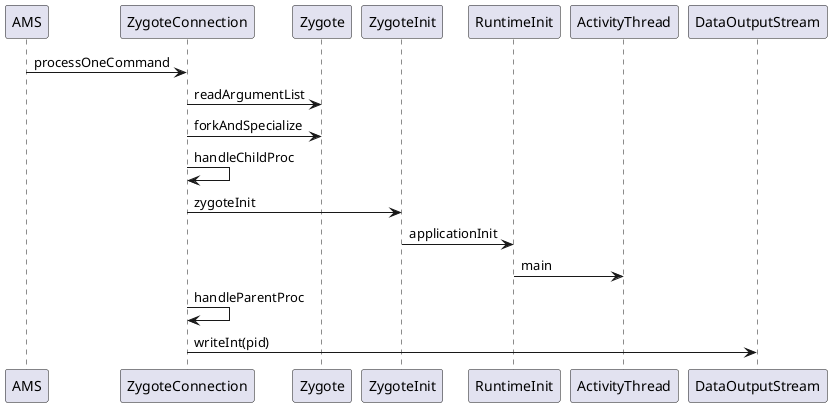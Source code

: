 @startuml
AMS -> ZygoteConnection: processOneCommand
ZygoteConnection -> Zygote: readArgumentList
ZygoteConnection -> Zygote: forkAndSpecialize
'pid == 0 APP Process'
ZygoteConnection -> ZygoteConnection: handleChildProc
ZygoteConnection -> ZygoteInit: zygoteInit
ZygoteInit -> RuntimeInit: applicationInit
RuntimeInit -> ActivityThread: main

'pid > 0 Zygote Process'
ZygoteConnection -> ZygoteConnection: handleParentProc
'write new forked process's id to AMS'
ZygoteConnection -> DataOutputStream: writeInt(pid)
@enduml